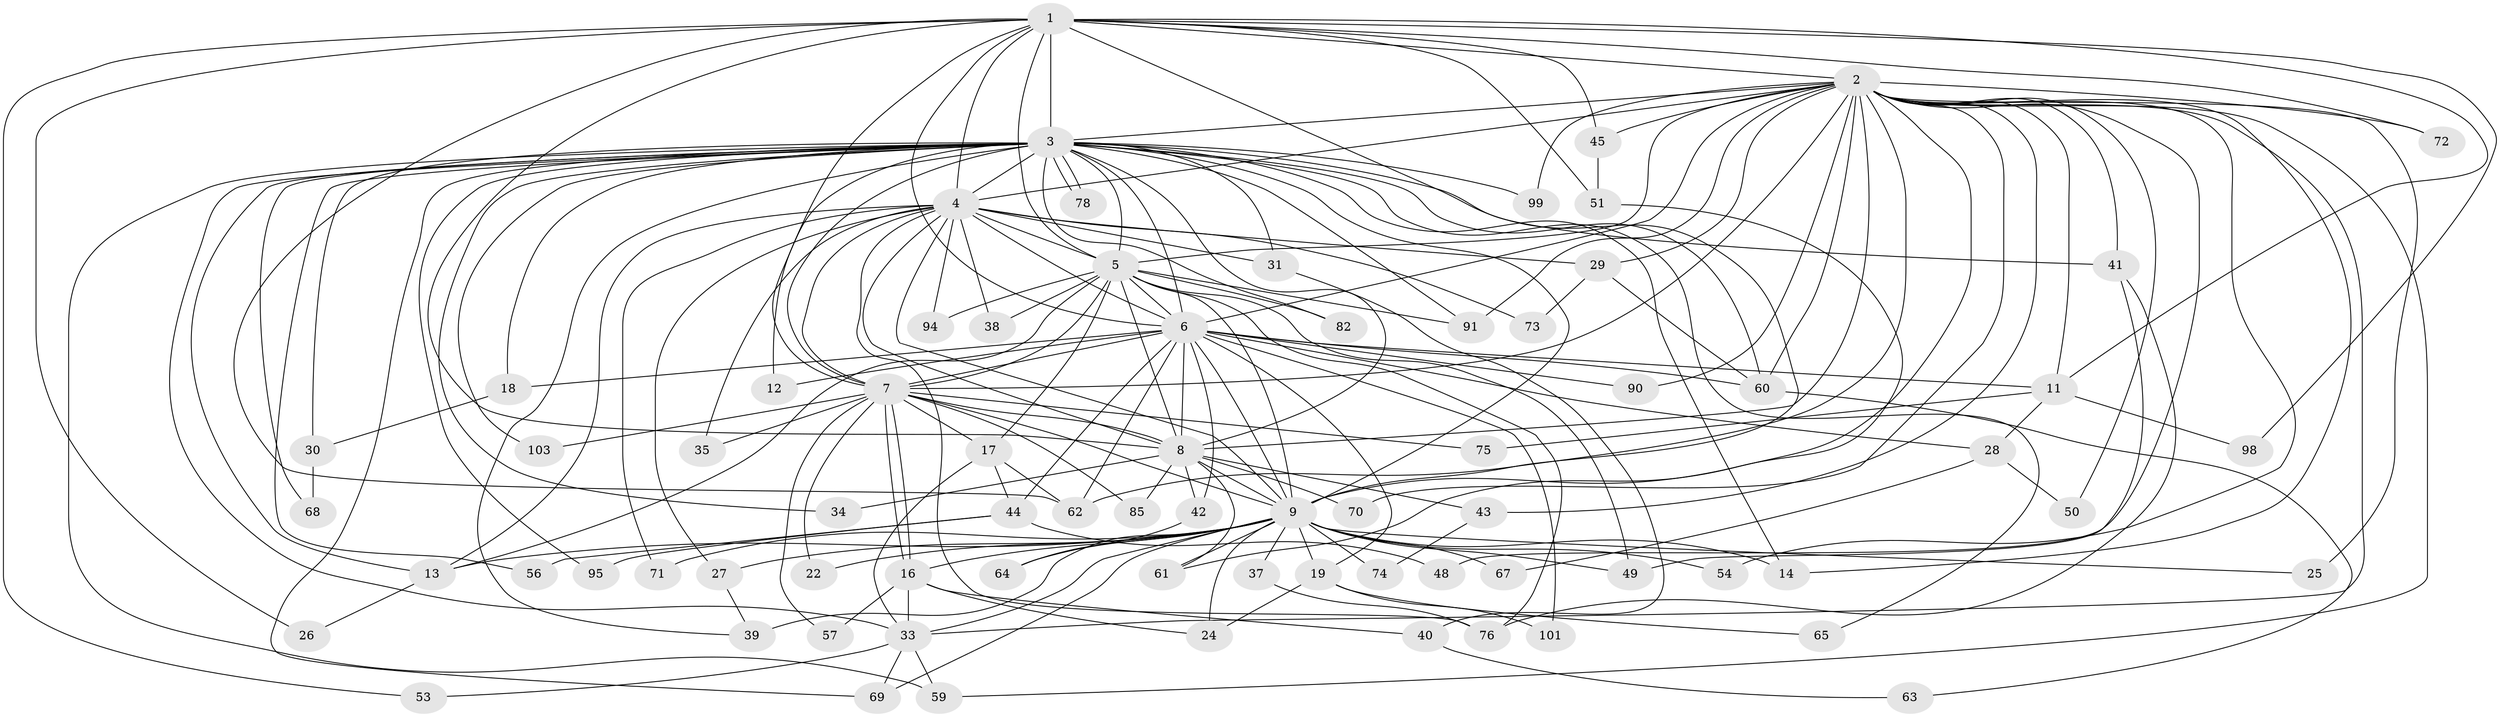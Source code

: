 // original degree distribution, {17: 0.018867924528301886, 21: 0.018867924528301886, 34: 0.009433962264150943, 19: 0.009433962264150943, 20: 0.009433962264150943, 15: 0.009433962264150943, 26: 0.009433962264150943, 18: 0.009433962264150943, 6: 0.03773584905660377, 2: 0.5377358490566038, 3: 0.2169811320754717, 7: 0.009433962264150943, 5: 0.03773584905660377, 8: 0.009433962264150943, 4: 0.05660377358490566}
// Generated by graph-tools (version 1.1) at 2025/17/03/04/25 18:17:30]
// undirected, 74 vertices, 186 edges
graph export_dot {
graph [start="1"]
  node [color=gray90,style=filled];
  1;
  2 [super="+77+10+23"];
  3;
  4;
  5;
  6;
  7 [super="+55+20"];
  8;
  9 [super="+15+32+97+79+21"];
  11;
  12;
  13 [super="+106+52+47"];
  14;
  16 [super="+58"];
  17;
  18;
  19;
  22;
  24;
  25;
  26;
  27 [super="+102"];
  28;
  29;
  30;
  31;
  33 [super="+46+36+87"];
  34;
  35;
  37;
  38;
  39 [super="+104"];
  40;
  41 [super="+81"];
  42;
  43;
  44;
  45;
  48;
  49;
  50;
  51;
  53;
  54;
  56;
  57;
  59;
  60 [super="+92+84"];
  61 [super="+83"];
  62 [super="+100"];
  63;
  64;
  65;
  67;
  68;
  69;
  70;
  71;
  72;
  73;
  74;
  75;
  76 [super="+86"];
  78;
  82;
  85;
  90;
  91 [super="+96"];
  94;
  95;
  98;
  99;
  101;
  103;
  1 -- 2 [weight=2];
  1 -- 3;
  1 -- 4;
  1 -- 5;
  1 -- 6;
  1 -- 7;
  1 -- 8;
  1 -- 9;
  1 -- 11;
  1 -- 26;
  1 -- 45;
  1 -- 51;
  1 -- 53;
  1 -- 62;
  1 -- 72;
  1 -- 98;
  2 -- 3 [weight=3];
  2 -- 4 [weight=2];
  2 -- 5 [weight=2];
  2 -- 6 [weight=2];
  2 -- 7 [weight=2];
  2 -- 8 [weight=2];
  2 -- 9 [weight=3];
  2 -- 29;
  2 -- 45;
  2 -- 48;
  2 -- 60;
  2 -- 62;
  2 -- 70;
  2 -- 72;
  2 -- 90;
  2 -- 11;
  2 -- 33 [weight=2];
  2 -- 99;
  2 -- 41;
  2 -- 43;
  2 -- 14;
  2 -- 59;
  2 -- 54;
  2 -- 25;
  2 -- 91;
  2 -- 50;
  3 -- 4;
  3 -- 5;
  3 -- 6;
  3 -- 7 [weight=2];
  3 -- 8;
  3 -- 9;
  3 -- 12;
  3 -- 13;
  3 -- 14;
  3 -- 18;
  3 -- 30;
  3 -- 31;
  3 -- 34;
  3 -- 41;
  3 -- 56;
  3 -- 59;
  3 -- 60;
  3 -- 65;
  3 -- 68;
  3 -- 69;
  3 -- 78;
  3 -- 78;
  3 -- 82;
  3 -- 91;
  3 -- 95;
  3 -- 99;
  3 -- 103;
  3 -- 33;
  3 -- 39;
  4 -- 5;
  4 -- 6;
  4 -- 7;
  4 -- 8;
  4 -- 9;
  4 -- 27;
  4 -- 29;
  4 -- 31;
  4 -- 35;
  4 -- 38;
  4 -- 71;
  4 -- 73;
  4 -- 94;
  4 -- 76;
  4 -- 13;
  5 -- 6;
  5 -- 7;
  5 -- 8;
  5 -- 9;
  5 -- 13;
  5 -- 17;
  5 -- 38;
  5 -- 49;
  5 -- 76;
  5 -- 82;
  5 -- 91;
  5 -- 94;
  6 -- 7;
  6 -- 8;
  6 -- 9 [weight=2];
  6 -- 11;
  6 -- 12;
  6 -- 18;
  6 -- 19;
  6 -- 28;
  6 -- 42;
  6 -- 44;
  6 -- 90;
  6 -- 101;
  6 -- 62;
  6 -- 60;
  7 -- 8;
  7 -- 9 [weight=2];
  7 -- 16;
  7 -- 16;
  7 -- 17;
  7 -- 22;
  7 -- 35;
  7 -- 57;
  7 -- 75;
  7 -- 85;
  7 -- 103;
  8 -- 9;
  8 -- 34;
  8 -- 42;
  8 -- 43;
  8 -- 70;
  8 -- 85;
  8 -- 61;
  9 -- 19;
  9 -- 22;
  9 -- 24;
  9 -- 27 [weight=2];
  9 -- 37 [weight=2];
  9 -- 54;
  9 -- 61;
  9 -- 67;
  9 -- 13 [weight=2];
  9 -- 16;
  9 -- 49;
  9 -- 39 [weight=2];
  9 -- 71;
  9 -- 14;
  9 -- 69;
  9 -- 64;
  9 -- 33;
  9 -- 74;
  9 -- 25;
  11 -- 28;
  11 -- 75;
  11 -- 98;
  13 -- 26;
  16 -- 33;
  16 -- 40;
  16 -- 57;
  16 -- 24;
  17 -- 44;
  17 -- 62;
  17 -- 33;
  18 -- 30;
  19 -- 24;
  19 -- 65;
  19 -- 101;
  27 -- 39;
  28 -- 50;
  28 -- 67;
  29 -- 73;
  29 -- 60;
  30 -- 68;
  31 -- 40;
  33 -- 53;
  33 -- 69;
  33 -- 59;
  37 -- 76;
  40 -- 63;
  41 -- 76;
  41 -- 49;
  42 -- 64;
  43 -- 74;
  44 -- 48;
  44 -- 56;
  44 -- 95;
  45 -- 51;
  51 -- 61;
  60 -- 63;
}
